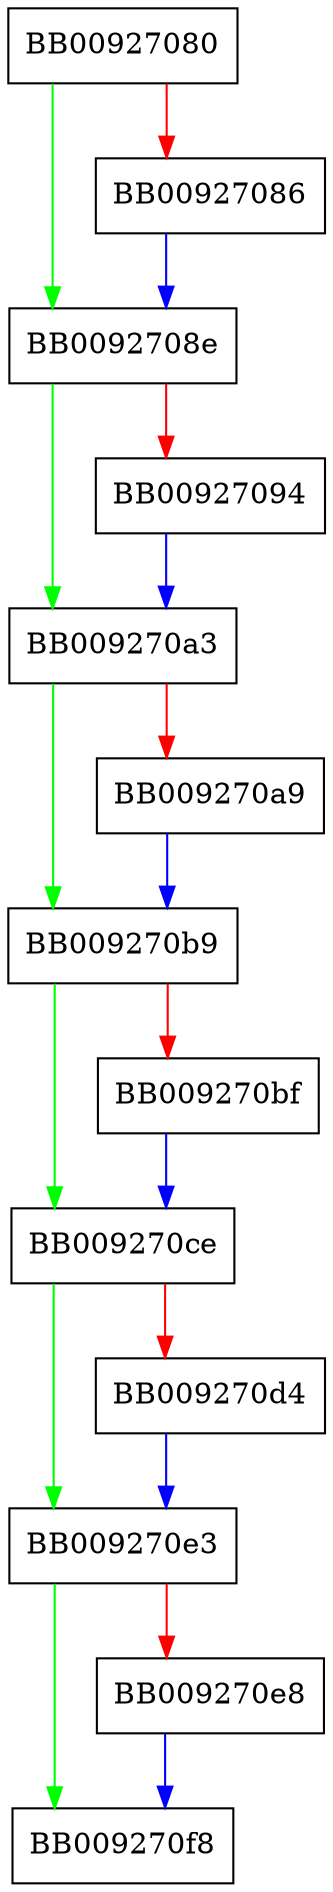 digraph __sfp_handle_exceptions {
  node [shape="box"];
  graph [splines=ortho];
  BB00927080 -> BB0092708e [color="green"];
  BB00927080 -> BB00927086 [color="red"];
  BB00927086 -> BB0092708e [color="blue"];
  BB0092708e -> BB009270a3 [color="green"];
  BB0092708e -> BB00927094 [color="red"];
  BB00927094 -> BB009270a3 [color="blue"];
  BB009270a3 -> BB009270b9 [color="green"];
  BB009270a3 -> BB009270a9 [color="red"];
  BB009270a9 -> BB009270b9 [color="blue"];
  BB009270b9 -> BB009270ce [color="green"];
  BB009270b9 -> BB009270bf [color="red"];
  BB009270bf -> BB009270ce [color="blue"];
  BB009270ce -> BB009270e3 [color="green"];
  BB009270ce -> BB009270d4 [color="red"];
  BB009270d4 -> BB009270e3 [color="blue"];
  BB009270e3 -> BB009270f8 [color="green"];
  BB009270e3 -> BB009270e8 [color="red"];
  BB009270e8 -> BB009270f8 [color="blue"];
}